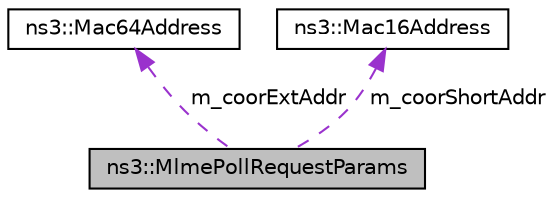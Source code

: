 digraph "ns3::MlmePollRequestParams"
{
 // LATEX_PDF_SIZE
  edge [fontname="Helvetica",fontsize="10",labelfontname="Helvetica",labelfontsize="10"];
  node [fontname="Helvetica",fontsize="10",shape=record];
  Node1 [label="ns3::MlmePollRequestParams",height=0.2,width=0.4,color="black", fillcolor="grey75", style="filled", fontcolor="black",tooltip="MLME-POLL.request params."];
  Node2 -> Node1 [dir="back",color="darkorchid3",fontsize="10",style="dashed",label=" m_coorExtAddr" ,fontname="Helvetica"];
  Node2 [label="ns3::Mac64Address",height=0.2,width=0.4,color="black", fillcolor="white", style="filled",URL="$classns3_1_1_mac64_address.html",tooltip="an EUI-64 address"];
  Node3 -> Node1 [dir="back",color="darkorchid3",fontsize="10",style="dashed",label=" m_coorShortAddr" ,fontname="Helvetica"];
  Node3 [label="ns3::Mac16Address",height=0.2,width=0.4,color="black", fillcolor="white", style="filled",URL="$classns3_1_1_mac16_address.html",tooltip="This class can contain 16 bit addresses."];
}
